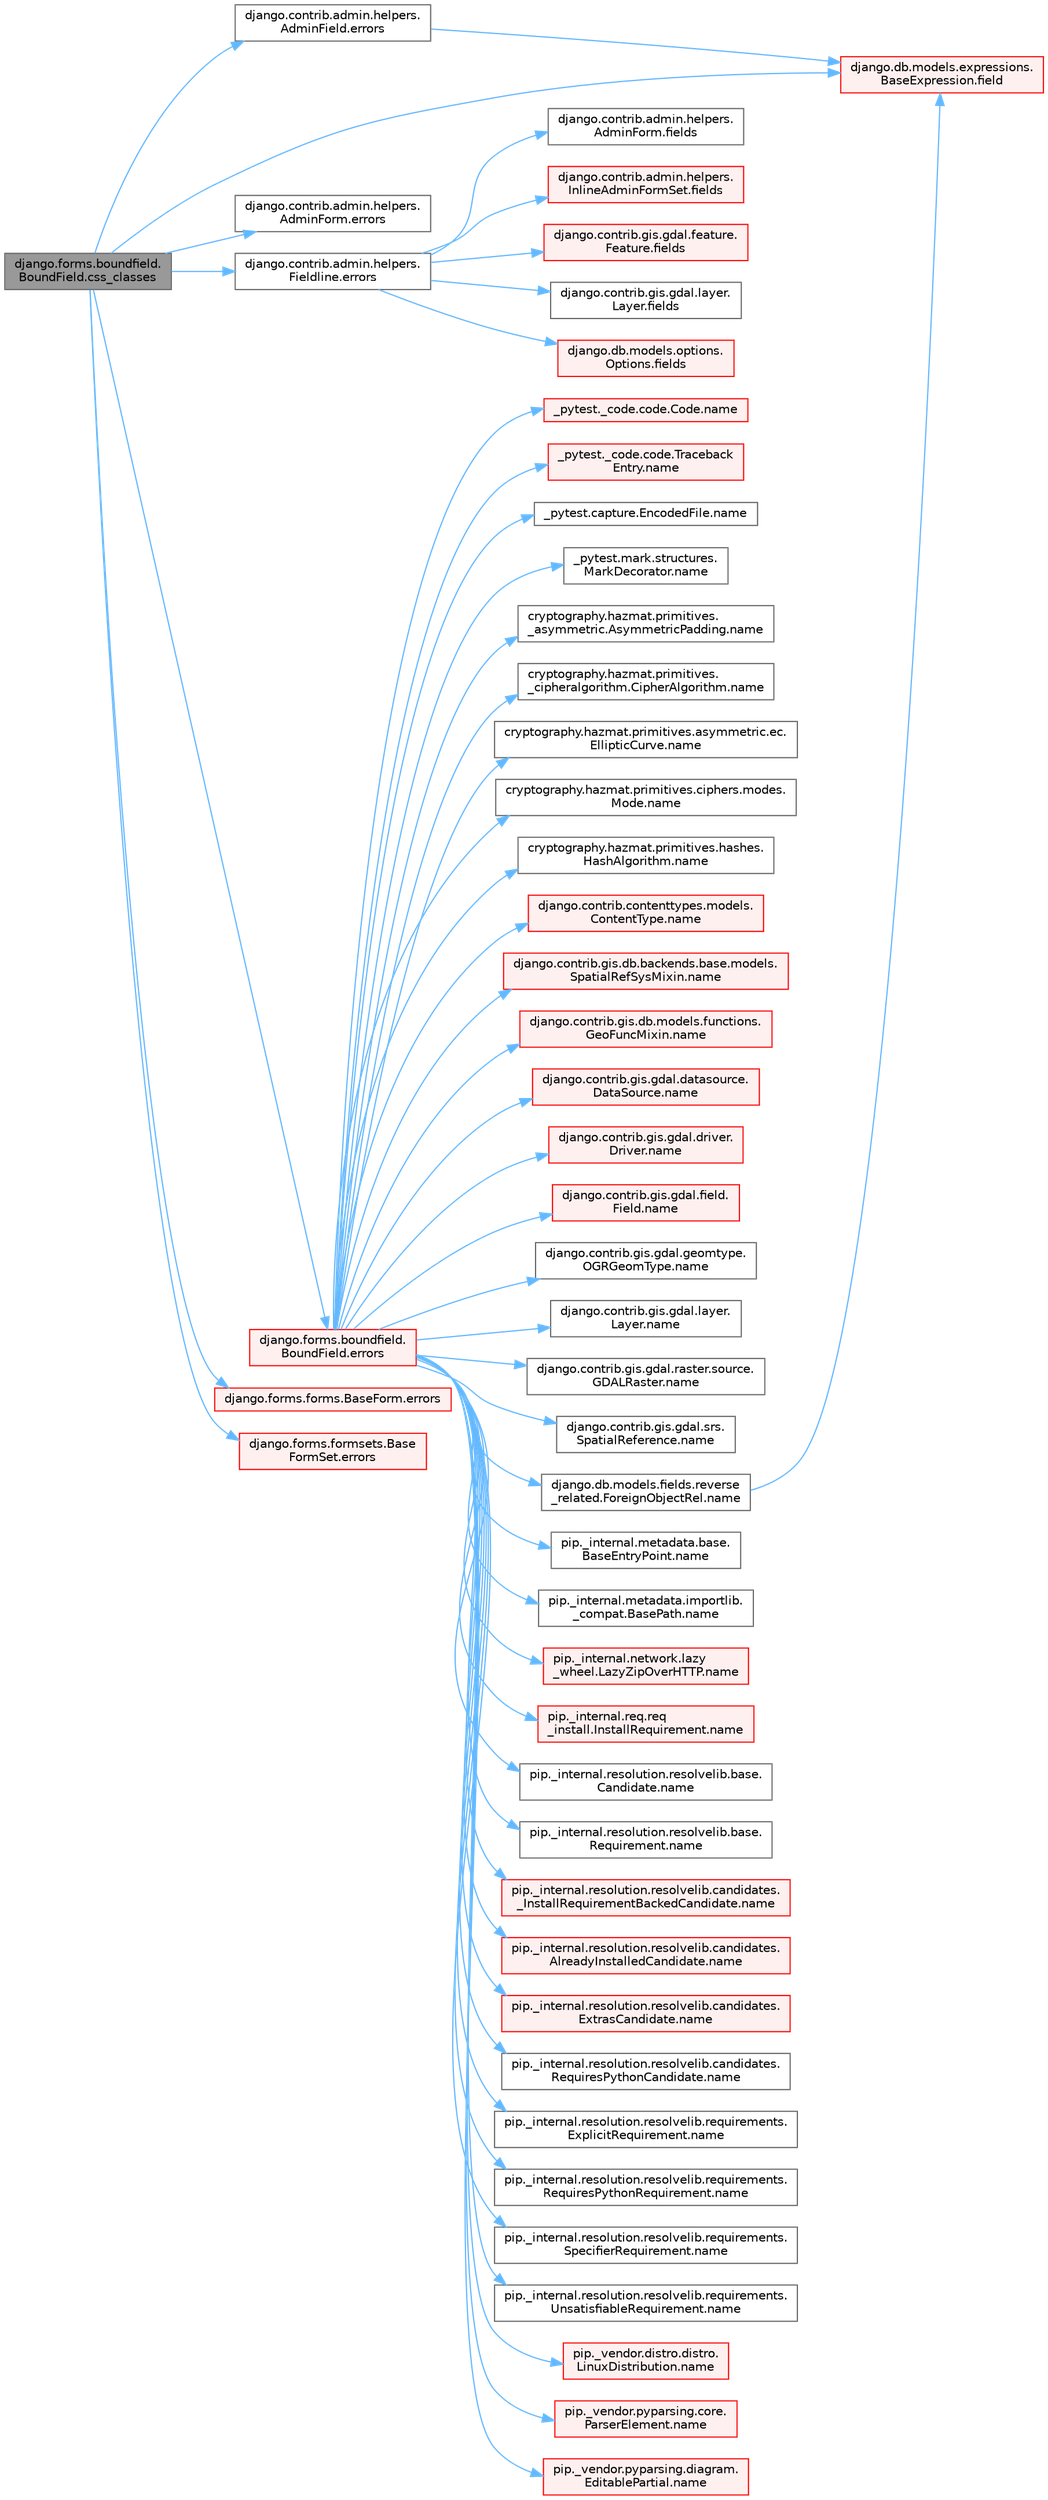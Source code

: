 digraph "django.forms.boundfield.BoundField.css_classes"
{
 // LATEX_PDF_SIZE
  bgcolor="transparent";
  edge [fontname=Helvetica,fontsize=10,labelfontname=Helvetica,labelfontsize=10];
  node [fontname=Helvetica,fontsize=10,shape=box,height=0.2,width=0.4];
  rankdir="LR";
  Node1 [id="Node000001",label="django.forms.boundfield.\lBoundField.css_classes",height=0.2,width=0.4,color="gray40", fillcolor="grey60", style="filled", fontcolor="black",tooltip=" "];
  Node1 -> Node2 [id="edge1_Node000001_Node000002",color="steelblue1",style="solid",tooltip=" "];
  Node2 [id="Node000002",label="django.contrib.admin.helpers.\lAdminField.errors",height=0.2,width=0.4,color="grey40", fillcolor="white", style="filled",URL="$classdjango_1_1contrib_1_1admin_1_1helpers_1_1_admin_field.html#a2ed7041739e06b7ebeb076401379c675",tooltip=" "];
  Node2 -> Node3 [id="edge2_Node000002_Node000003",color="steelblue1",style="solid",tooltip=" "];
  Node3 [id="Node000003",label="django.db.models.expressions.\lBaseExpression.field",height=0.2,width=0.4,color="red", fillcolor="#FFF0F0", style="filled",URL="$classdjango_1_1db_1_1models_1_1expressions_1_1_base_expression.html#a70aeb35391ada82c2e9f02b1c3ac150c",tooltip=" "];
  Node1 -> Node469 [id="edge3_Node000001_Node000469",color="steelblue1",style="solid",tooltip=" "];
  Node469 [id="Node000469",label="django.contrib.admin.helpers.\lAdminForm.errors",height=0.2,width=0.4,color="grey40", fillcolor="white", style="filled",URL="$classdjango_1_1contrib_1_1admin_1_1helpers_1_1_admin_form.html#a3ccc9540a232de721c24f95c26a2b34a",tooltip=" "];
  Node1 -> Node470 [id="edge4_Node000001_Node000470",color="steelblue1",style="solid",tooltip=" "];
  Node470 [id="Node000470",label="django.contrib.admin.helpers.\lFieldline.errors",height=0.2,width=0.4,color="grey40", fillcolor="white", style="filled",URL="$classdjango_1_1contrib_1_1admin_1_1helpers_1_1_fieldline.html#ac0094313ce4b91212414f914a381499d",tooltip=" "];
  Node470 -> Node471 [id="edge5_Node000470_Node000471",color="steelblue1",style="solid",tooltip=" "];
  Node471 [id="Node000471",label="django.contrib.admin.helpers.\lAdminForm.fields",height=0.2,width=0.4,color="grey40", fillcolor="white", style="filled",URL="$classdjango_1_1contrib_1_1admin_1_1helpers_1_1_admin_form.html#a9a2b6161f083dd4c3cefb24789a4f398",tooltip=" "];
  Node470 -> Node472 [id="edge6_Node000470_Node000472",color="steelblue1",style="solid",tooltip=" "];
  Node472 [id="Node000472",label="django.contrib.admin.helpers.\lInlineAdminFormSet.fields",height=0.2,width=0.4,color="red", fillcolor="#FFF0F0", style="filled",URL="$classdjango_1_1contrib_1_1admin_1_1helpers_1_1_inline_admin_form_set.html#acfeece3b4a1c8e6f692669661ce441d1",tooltip=" "];
  Node470 -> Node476 [id="edge7_Node000470_Node000476",color="steelblue1",style="solid",tooltip=" "];
  Node476 [id="Node000476",label="django.contrib.gis.gdal.feature.\lFeature.fields",height=0.2,width=0.4,color="red", fillcolor="#FFF0F0", style="filled",URL="$classdjango_1_1contrib_1_1gis_1_1gdal_1_1feature_1_1_feature.html#a2aab211613babc57a7ef77b951a46464",tooltip=" "];
  Node470 -> Node477 [id="edge8_Node000470_Node000477",color="steelblue1",style="solid",tooltip=" "];
  Node477 [id="Node000477",label="django.contrib.gis.gdal.layer.\lLayer.fields",height=0.2,width=0.4,color="grey40", fillcolor="white", style="filled",URL="$classdjango_1_1contrib_1_1gis_1_1gdal_1_1layer_1_1_layer.html#ab7d9d8c833c9e11cfc14b15c61a1ab27",tooltip=" "];
  Node470 -> Node478 [id="edge9_Node000470_Node000478",color="steelblue1",style="solid",tooltip=" "];
  Node478 [id="Node000478",label="django.db.models.options.\lOptions.fields",height=0.2,width=0.4,color="red", fillcolor="#FFF0F0", style="filled",URL="$classdjango_1_1db_1_1models_1_1options_1_1_options.html#a6c7f47f4eb863aca3bf357275f7db3b8",tooltip=" "];
  Node1 -> Node485 [id="edge10_Node000001_Node000485",color="steelblue1",style="solid",tooltip=" "];
  Node485 [id="Node000485",label="django.forms.boundfield.\lBoundField.errors",height=0.2,width=0.4,color="red", fillcolor="#FFF0F0", style="filled",URL="$classdjango_1_1forms_1_1boundfield_1_1_bound_field.html#a47569da22ccdcdd1bb15a2506a0a5f6e",tooltip=" "];
  Node485 -> Node355 [id="edge11_Node000485_Node000355",color="steelblue1",style="solid",tooltip=" "];
  Node355 [id="Node000355",label="_pytest._code.code.Code.name",height=0.2,width=0.4,color="red", fillcolor="#FFF0F0", style="filled",URL="$class__pytest_1_1__code_1_1code_1_1_code.html#a1f3cbc53ca6df4a1bab12183694b6e78",tooltip=" "];
  Node485 -> Node356 [id="edge12_Node000485_Node000356",color="steelblue1",style="solid",tooltip=" "];
  Node356 [id="Node000356",label="_pytest._code.code.Traceback\lEntry.name",height=0.2,width=0.4,color="red", fillcolor="#FFF0F0", style="filled",URL="$class__pytest_1_1__code_1_1code_1_1_traceback_entry.html#a106b95c0753f41669fbfb8ee4c11ad3d",tooltip=" "];
  Node485 -> Node358 [id="edge13_Node000485_Node000358",color="steelblue1",style="solid",tooltip=" "];
  Node358 [id="Node000358",label="_pytest.capture.EncodedFile.name",height=0.2,width=0.4,color="grey40", fillcolor="white", style="filled",URL="$class__pytest_1_1capture_1_1_encoded_file.html#a738c73b5de21c7261d9e51f71e4f0397",tooltip=" "];
  Node485 -> Node359 [id="edge14_Node000485_Node000359",color="steelblue1",style="solid",tooltip=" "];
  Node359 [id="Node000359",label="_pytest.mark.structures.\lMarkDecorator.name",height=0.2,width=0.4,color="grey40", fillcolor="white", style="filled",URL="$class__pytest_1_1mark_1_1structures_1_1_mark_decorator.html#ae8f66760cda125450e0e3bd38689c72f",tooltip=" "];
  Node485 -> Node360 [id="edge15_Node000485_Node000360",color="steelblue1",style="solid",tooltip=" "];
  Node360 [id="Node000360",label="cryptography.hazmat.primitives.\l_asymmetric.AsymmetricPadding.name",height=0.2,width=0.4,color="grey40", fillcolor="white", style="filled",URL="$classcryptography_1_1hazmat_1_1primitives_1_1__asymmetric_1_1_asymmetric_padding.html#a8f72e8284cb336861a873ed5ce0e39b5",tooltip=" "];
  Node485 -> Node361 [id="edge16_Node000485_Node000361",color="steelblue1",style="solid",tooltip=" "];
  Node361 [id="Node000361",label="cryptography.hazmat.primitives.\l_cipheralgorithm.CipherAlgorithm.name",height=0.2,width=0.4,color="grey40", fillcolor="white", style="filled",URL="$classcryptography_1_1hazmat_1_1primitives_1_1__cipheralgorithm_1_1_cipher_algorithm.html#a50567a5c3388450ab7aa883ab34a1ac7",tooltip=" "];
  Node485 -> Node362 [id="edge17_Node000485_Node000362",color="steelblue1",style="solid",tooltip=" "];
  Node362 [id="Node000362",label="cryptography.hazmat.primitives.asymmetric.ec.\lEllipticCurve.name",height=0.2,width=0.4,color="grey40", fillcolor="white", style="filled",URL="$classcryptography_1_1hazmat_1_1primitives_1_1asymmetric_1_1ec_1_1_elliptic_curve.html#a2775c4e945309a6c7ea33dace1698a60",tooltip=" "];
  Node485 -> Node363 [id="edge18_Node000485_Node000363",color="steelblue1",style="solid",tooltip=" "];
  Node363 [id="Node000363",label="cryptography.hazmat.primitives.ciphers.modes.\lMode.name",height=0.2,width=0.4,color="grey40", fillcolor="white", style="filled",URL="$classcryptography_1_1hazmat_1_1primitives_1_1ciphers_1_1modes_1_1_mode.html#a99d93fd1370a2abbb5bb5cffbd5ff0f7",tooltip=" "];
  Node485 -> Node364 [id="edge19_Node000485_Node000364",color="steelblue1",style="solid",tooltip=" "];
  Node364 [id="Node000364",label="cryptography.hazmat.primitives.hashes.\lHashAlgorithm.name",height=0.2,width=0.4,color="grey40", fillcolor="white", style="filled",URL="$classcryptography_1_1hazmat_1_1primitives_1_1hashes_1_1_hash_algorithm.html#a42c7e1582d9b46a015774af9e5cbbb0b",tooltip=" "];
  Node485 -> Node365 [id="edge20_Node000485_Node000365",color="steelblue1",style="solid",tooltip=" "];
  Node365 [id="Node000365",label="django.contrib.contenttypes.models.\lContentType.name",height=0.2,width=0.4,color="red", fillcolor="#FFF0F0", style="filled",URL="$classdjango_1_1contrib_1_1contenttypes_1_1models_1_1_content_type.html#a305b62f56597bb2e4823dcf5e6ccdcf8",tooltip=" "];
  Node485 -> Node367 [id="edge21_Node000485_Node000367",color="steelblue1",style="solid",tooltip=" "];
  Node367 [id="Node000367",label="django.contrib.gis.db.backends.base.models.\lSpatialRefSysMixin.name",height=0.2,width=0.4,color="red", fillcolor="#FFF0F0", style="filled",URL="$classdjango_1_1contrib_1_1gis_1_1db_1_1backends_1_1base_1_1models_1_1_spatial_ref_sys_mixin.html#a56fe36e786b49160249395f453dd1cab",tooltip=" "];
  Node485 -> Node368 [id="edge22_Node000485_Node000368",color="steelblue1",style="solid",tooltip=" "];
  Node368 [id="Node000368",label="django.contrib.gis.db.models.functions.\lGeoFuncMixin.name",height=0.2,width=0.4,color="red", fillcolor="#FFF0F0", style="filled",URL="$classdjango_1_1contrib_1_1gis_1_1db_1_1models_1_1functions_1_1_geo_func_mixin.html#adeeb6b2c9db337396468712e919af622",tooltip=" "];
  Node485 -> Node369 [id="edge23_Node000485_Node000369",color="steelblue1",style="solid",tooltip=" "];
  Node369 [id="Node000369",label="django.contrib.gis.gdal.datasource.\lDataSource.name",height=0.2,width=0.4,color="red", fillcolor="#FFF0F0", style="filled",URL="$classdjango_1_1contrib_1_1gis_1_1gdal_1_1datasource_1_1_data_source.html#aaa98728c7ef6f4d96c689550e8af3ed5",tooltip=" "];
  Node485 -> Node383 [id="edge24_Node000485_Node000383",color="steelblue1",style="solid",tooltip=" "];
  Node383 [id="Node000383",label="django.contrib.gis.gdal.driver.\lDriver.name",height=0.2,width=0.4,color="red", fillcolor="#FFF0F0", style="filled",URL="$classdjango_1_1contrib_1_1gis_1_1gdal_1_1driver_1_1_driver.html#aaa5d4d1b9fd762839db84d1e56e36b7f",tooltip=" "];
  Node485 -> Node384 [id="edge25_Node000485_Node000384",color="steelblue1",style="solid",tooltip=" "];
  Node384 [id="Node000384",label="django.contrib.gis.gdal.field.\lField.name",height=0.2,width=0.4,color="red", fillcolor="#FFF0F0", style="filled",URL="$classdjango_1_1contrib_1_1gis_1_1gdal_1_1field_1_1_field.html#a28a3b0af5006d5abf34d5b1497011368",tooltip=" "];
  Node485 -> Node385 [id="edge26_Node000485_Node000385",color="steelblue1",style="solid",tooltip=" "];
  Node385 [id="Node000385",label="django.contrib.gis.gdal.geomtype.\lOGRGeomType.name",height=0.2,width=0.4,color="grey40", fillcolor="white", style="filled",URL="$classdjango_1_1contrib_1_1gis_1_1gdal_1_1geomtype_1_1_o_g_r_geom_type.html#a719b3100682ab8df79fd8a2484163b8e",tooltip=" "];
  Node485 -> Node386 [id="edge27_Node000485_Node000386",color="steelblue1",style="solid",tooltip=" "];
  Node386 [id="Node000386",label="django.contrib.gis.gdal.layer.\lLayer.name",height=0.2,width=0.4,color="grey40", fillcolor="white", style="filled",URL="$classdjango_1_1contrib_1_1gis_1_1gdal_1_1layer_1_1_layer.html#a53791d8e2fe8b1ca86b426a625e7d66c",tooltip=" "];
  Node485 -> Node387 [id="edge28_Node000485_Node000387",color="steelblue1",style="solid",tooltip=" "];
  Node387 [id="Node000387",label="django.contrib.gis.gdal.raster.source.\lGDALRaster.name",height=0.2,width=0.4,color="grey40", fillcolor="white", style="filled",URL="$classdjango_1_1contrib_1_1gis_1_1gdal_1_1raster_1_1source_1_1_g_d_a_l_raster.html#a6cca2a8eca0ab4ff2e89f0f0cce590d1",tooltip=" "];
  Node485 -> Node388 [id="edge29_Node000485_Node000388",color="steelblue1",style="solid",tooltip=" "];
  Node388 [id="Node000388",label="django.contrib.gis.gdal.srs.\lSpatialReference.name",height=0.2,width=0.4,color="grey40", fillcolor="white", style="filled",URL="$classdjango_1_1contrib_1_1gis_1_1gdal_1_1srs_1_1_spatial_reference.html#ac2c9d37b41ae1a91ca63a7046590d603",tooltip=" "];
  Node485 -> Node389 [id="edge30_Node000485_Node000389",color="steelblue1",style="solid",tooltip=" "];
  Node389 [id="Node000389",label="django.db.models.fields.reverse\l_related.ForeignObjectRel.name",height=0.2,width=0.4,color="grey40", fillcolor="white", style="filled",URL="$classdjango_1_1db_1_1models_1_1fields_1_1reverse__related_1_1_foreign_object_rel.html#a5c0c2387142987d2c9582e677e90b5d7",tooltip=" "];
  Node389 -> Node3 [id="edge31_Node000389_Node000003",color="steelblue1",style="solid",tooltip=" "];
  Node485 -> Node390 [id="edge32_Node000485_Node000390",color="steelblue1",style="solid",tooltip=" "];
  Node390 [id="Node000390",label="pip._internal.metadata.base.\lBaseEntryPoint.name",height=0.2,width=0.4,color="grey40", fillcolor="white", style="filled",URL="$classpip_1_1__internal_1_1metadata_1_1base_1_1_base_entry_point.html#acd0c7299966258aeb0876da26520233d",tooltip=" "];
  Node485 -> Node391 [id="edge33_Node000485_Node000391",color="steelblue1",style="solid",tooltip=" "];
  Node391 [id="Node000391",label="pip._internal.metadata.importlib.\l_compat.BasePath.name",height=0.2,width=0.4,color="grey40", fillcolor="white", style="filled",URL="$classpip_1_1__internal_1_1metadata_1_1importlib_1_1__compat_1_1_base_path.html#aa5b4e00be6be00e1bd599909ae50bc00",tooltip=" "];
  Node485 -> Node392 [id="edge34_Node000485_Node000392",color="steelblue1",style="solid",tooltip=" "];
  Node392 [id="Node000392",label="pip._internal.network.lazy\l_wheel.LazyZipOverHTTP.name",height=0.2,width=0.4,color="red", fillcolor="#FFF0F0", style="filled",URL="$classpip_1_1__internal_1_1network_1_1lazy__wheel_1_1_lazy_zip_over_h_t_t_p.html#a59403bb703d375caa6c1dda7573257a1",tooltip=" "];
  Node485 -> Node393 [id="edge35_Node000485_Node000393",color="steelblue1",style="solid",tooltip=" "];
  Node393 [id="Node000393",label="pip._internal.req.req\l_install.InstallRequirement.name",height=0.2,width=0.4,color="red", fillcolor="#FFF0F0", style="filled",URL="$classpip_1_1__internal_1_1req_1_1req__install_1_1_install_requirement.html#a6b019e16ae98576ae64c68e0f5824e34",tooltip=" "];
  Node485 -> Node401 [id="edge36_Node000485_Node000401",color="steelblue1",style="solid",tooltip=" "];
  Node401 [id="Node000401",label="pip._internal.resolution.resolvelib.base.\lCandidate.name",height=0.2,width=0.4,color="grey40", fillcolor="white", style="filled",URL="$classpip_1_1__internal_1_1resolution_1_1resolvelib_1_1base_1_1_candidate.html#a7000e68e912182072a011f9df0c142ee",tooltip=" "];
  Node485 -> Node402 [id="edge37_Node000485_Node000402",color="steelblue1",style="solid",tooltip=" "];
  Node402 [id="Node000402",label="pip._internal.resolution.resolvelib.base.\lRequirement.name",height=0.2,width=0.4,color="grey40", fillcolor="white", style="filled",URL="$classpip_1_1__internal_1_1resolution_1_1resolvelib_1_1base_1_1_requirement.html#a013752876d4b3521f3a087987b443d90",tooltip=" "];
  Node485 -> Node403 [id="edge38_Node000485_Node000403",color="steelblue1",style="solid",tooltip=" "];
  Node403 [id="Node000403",label="pip._internal.resolution.resolvelib.candidates.\l_InstallRequirementBackedCandidate.name",height=0.2,width=0.4,color="red", fillcolor="#FFF0F0", style="filled",URL="$classpip_1_1__internal_1_1resolution_1_1resolvelib_1_1candidates_1_1___install_requirement_backed_candidate.html#a1538a825241b855a4abf51d6bf616cde",tooltip=" "];
  Node485 -> Node486 [id="edge39_Node000485_Node000486",color="steelblue1",style="solid",tooltip=" "];
  Node486 [id="Node000486",label="pip._internal.resolution.resolvelib.candidates.\lAlreadyInstalledCandidate.name",height=0.2,width=0.4,color="red", fillcolor="#FFF0F0", style="filled",URL="$classpip_1_1__internal_1_1resolution_1_1resolvelib_1_1candidates_1_1_already_installed_candidate.html#a0f4ae3f092daa140dc8bda04e8d0f2d0",tooltip=" "];
  Node485 -> Node487 [id="edge40_Node000485_Node000487",color="steelblue1",style="solid",tooltip=" "];
  Node487 [id="Node000487",label="pip._internal.resolution.resolvelib.candidates.\lExtrasCandidate.name",height=0.2,width=0.4,color="red", fillcolor="#FFF0F0", style="filled",URL="$classpip_1_1__internal_1_1resolution_1_1resolvelib_1_1candidates_1_1_extras_candidate.html#a6e13b1ab724cd7af8b22cadb37352b31",tooltip=" "];
  Node485 -> Node525 [id="edge41_Node000485_Node000525",color="steelblue1",style="solid",tooltip=" "];
  Node525 [id="Node000525",label="pip._internal.resolution.resolvelib.candidates.\lRequiresPythonCandidate.name",height=0.2,width=0.4,color="grey40", fillcolor="white", style="filled",URL="$classpip_1_1__internal_1_1resolution_1_1resolvelib_1_1candidates_1_1_requires_python_candidate.html#aeff13058676b07d1b67feed53749d838",tooltip=" "];
  Node485 -> Node526 [id="edge42_Node000485_Node000526",color="steelblue1",style="solid",tooltip=" "];
  Node526 [id="Node000526",label="pip._internal.resolution.resolvelib.requirements.\lExplicitRequirement.name",height=0.2,width=0.4,color="grey40", fillcolor="white", style="filled",URL="$classpip_1_1__internal_1_1resolution_1_1resolvelib_1_1requirements_1_1_explicit_requirement.html#a3e8f9b07c17be864b1a90cc2f5e87b35",tooltip=" "];
  Node485 -> Node527 [id="edge43_Node000485_Node000527",color="steelblue1",style="solid",tooltip=" "];
  Node527 [id="Node000527",label="pip._internal.resolution.resolvelib.requirements.\lRequiresPythonRequirement.name",height=0.2,width=0.4,color="grey40", fillcolor="white", style="filled",URL="$classpip_1_1__internal_1_1resolution_1_1resolvelib_1_1requirements_1_1_requires_python_requirement.html#ac555e717a97ebb38cb2ad735939cf8b8",tooltip=" "];
  Node485 -> Node528 [id="edge44_Node000485_Node000528",color="steelblue1",style="solid",tooltip=" "];
  Node528 [id="Node000528",label="pip._internal.resolution.resolvelib.requirements.\lSpecifierRequirement.name",height=0.2,width=0.4,color="grey40", fillcolor="white", style="filled",URL="$classpip_1_1__internal_1_1resolution_1_1resolvelib_1_1requirements_1_1_specifier_requirement.html#af2ae64f787d166605910d13457564fd9",tooltip=" "];
  Node485 -> Node529 [id="edge45_Node000485_Node000529",color="steelblue1",style="solid",tooltip=" "];
  Node529 [id="Node000529",label="pip._internal.resolution.resolvelib.requirements.\lUnsatisfiableRequirement.name",height=0.2,width=0.4,color="grey40", fillcolor="white", style="filled",URL="$classpip_1_1__internal_1_1resolution_1_1resolvelib_1_1requirements_1_1_unsatisfiable_requirement.html#a78f7012fa925a93d5600232bf2bc9728",tooltip=" "];
  Node485 -> Node530 [id="edge46_Node000485_Node000530",color="steelblue1",style="solid",tooltip=" "];
  Node530 [id="Node000530",label="pip._vendor.distro.distro.\lLinuxDistribution.name",height=0.2,width=0.4,color="red", fillcolor="#FFF0F0", style="filled",URL="$classpip_1_1__vendor_1_1distro_1_1distro_1_1_linux_distribution.html#a0f30009e5f86e89a27bd187e8a759e32",tooltip=" "];
  Node485 -> Node591 [id="edge47_Node000485_Node000591",color="steelblue1",style="solid",tooltip=" "];
  Node591 [id="Node000591",label="pip._vendor.pyparsing.core.\lParserElement.name",height=0.2,width=0.4,color="red", fillcolor="#FFF0F0", style="filled",URL="$classpip_1_1__vendor_1_1pyparsing_1_1core_1_1_parser_element.html#ad7db196655f86eaadabd81c40af25717",tooltip=" "];
  Node485 -> Node689 [id="edge48_Node000485_Node000689",color="steelblue1",style="solid",tooltip=" "];
  Node689 [id="Node000689",label="pip._vendor.pyparsing.diagram.\lEditablePartial.name",height=0.2,width=0.4,color="red", fillcolor="#FFF0F0", style="filled",URL="$classpip_1_1__vendor_1_1pyparsing_1_1diagram_1_1_editable_partial.html#a3c8365249bd6514fce002d62622de581",tooltip=" "];
  Node1 -> Node1203 [id="edge49_Node000001_Node001203",color="steelblue1",style="solid",tooltip=" "];
  Node1203 [id="Node001203",label="django.forms.forms.BaseForm.errors",height=0.2,width=0.4,color="red", fillcolor="#FFF0F0", style="filled",URL="$classdjango_1_1forms_1_1forms_1_1_base_form.html#aca47cb75eb6c321d1c429b33eca94d49",tooltip=" "];
  Node1 -> Node1361 [id="edge50_Node000001_Node001361",color="steelblue1",style="solid",tooltip=" "];
  Node1361 [id="Node001361",label="django.forms.formsets.Base\lFormSet.errors",height=0.2,width=0.4,color="red", fillcolor="#FFF0F0", style="filled",URL="$classdjango_1_1forms_1_1formsets_1_1_base_form_set.html#a9e249e2240c3ae2775249e3d3da42020",tooltip=" "];
  Node1 -> Node3 [id="edge51_Node000001_Node000003",color="steelblue1",style="solid",tooltip=" "];
}
